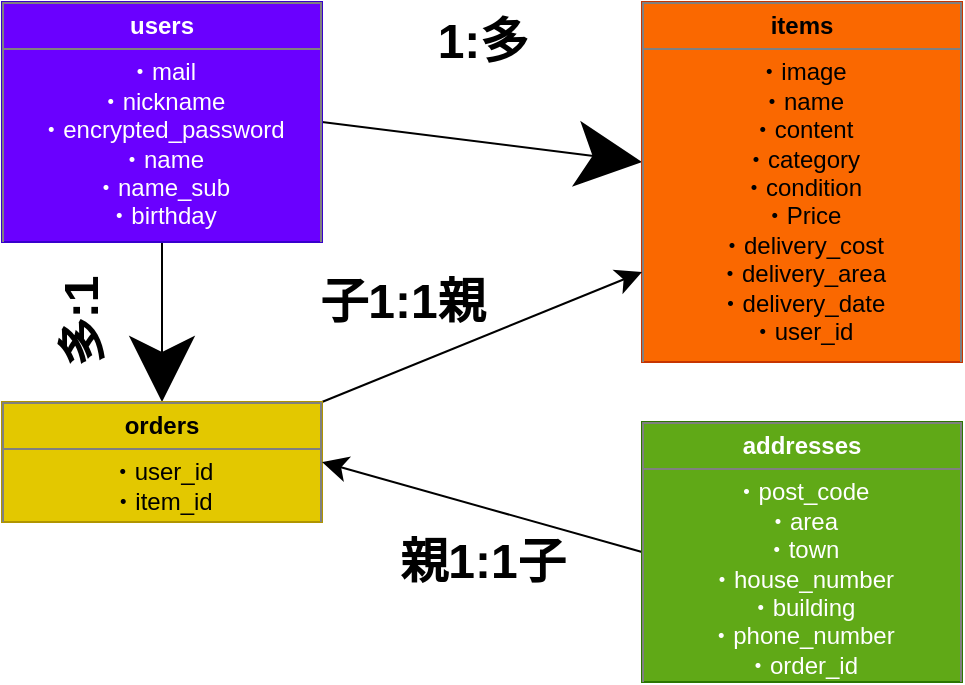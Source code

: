 <mxfile>
    <diagram id="TNoyiRiXXIk6oAbm5Dgm" name="ページ1">
        <mxGraphModel dx="529" dy="419" grid="1" gridSize="10" guides="1" tooltips="1" connect="1" arrows="1" fold="1" page="1" pageScale="1" pageWidth="827" pageHeight="1169" math="0" shadow="0">
            <root>
                <mxCell id="0"/>
                <mxCell id="1" parent="0"/>
                <mxCell id="2" style="edgeStyle=none;html=1;exitX=1;exitY=0.5;exitDx=0;exitDy=0;endSize=30;" edge="1" parent="1" source="4" target="5">
                    <mxGeometry relative="1" as="geometry"/>
                </mxCell>
                <mxCell id="3" style="edgeStyle=none;html=1;exitX=0.5;exitY=1;exitDx=0;exitDy=0;entryX=0.5;entryY=0;entryDx=0;entryDy=0;endSize=30;" edge="1" parent="1" source="4" target="7">
                    <mxGeometry relative="1" as="geometry"/>
                </mxCell>
                <mxCell id="4" value="&lt;table border=&quot;1&quot; width=&quot;100%&quot; height=&quot;100%&quot; cellpadding=&quot;4&quot; style=&quot;width:100%;height:100%;border-collapse:collapse;&quot;&gt;&lt;tbody&gt;&lt;tr&gt;&lt;th align=&quot;center&quot;&gt;users&lt;/th&gt;&lt;/tr&gt;&lt;tr&gt;&lt;td align=&quot;center&quot;&gt;・mail &lt;br&gt;・nickname&lt;br&gt;・encrypted_password&lt;br&gt;・name&lt;br&gt;・name_sub&lt;br&gt;・birthday&lt;br&gt;&lt;br&gt;&lt;br&gt;&lt;/td&gt;&lt;/tr&gt;&lt;tr&gt;&lt;td align=&quot;center&quot;&gt;&lt;br&gt;&lt;/td&gt;&lt;/tr&gt;&lt;/tbody&gt;&lt;/table&gt;" style="text;html=1;whiteSpace=wrap;overflow=fill;rounded=0;fillColor=#6a00ff;fontColor=#ffffff;strokeColor=#3700CC;" vertex="1" parent="1">
                    <mxGeometry x="40" y="40" width="160" height="120" as="geometry"/>
                </mxCell>
                <mxCell id="5" value="&lt;table border=&quot;1&quot; width=&quot;100%&quot; height=&quot;100%&quot; cellpadding=&quot;4&quot; style=&quot;width:100%;height:100%;border-collapse:collapse;&quot;&gt;&lt;tbody&gt;&lt;tr&gt;&lt;th align=&quot;center&quot;&gt;items&lt;/th&gt;&lt;/tr&gt;&lt;tr&gt;&lt;td align=&quot;center&quot;&gt;・image&lt;br&gt;・name&lt;br&gt;・content&lt;br&gt;・category&lt;br&gt;・condition&lt;br&gt;・Price&lt;br&gt;・delivery_cost&lt;br&gt;・delivery_area&lt;br&gt;・delivery_date&lt;br&gt;・user_id&lt;br&gt;&lt;br&gt;&lt;br&gt;&lt;br&gt;&lt;br&gt;&lt;/td&gt;&lt;/tr&gt;&lt;tr&gt;&lt;td align=&quot;center&quot;&gt;&lt;br&gt;&lt;/td&gt;&lt;/tr&gt;&lt;/tbody&gt;&lt;/table&gt;" style="text;html=1;whiteSpace=wrap;strokeColor=#C73500;fillColor=#fa6800;overflow=fill;fontColor=#000000;" vertex="1" parent="1">
                    <mxGeometry x="360" y="40" width="160" height="180" as="geometry"/>
                </mxCell>
                <mxCell id="6" style="edgeStyle=none;html=1;exitX=1;exitY=0;exitDx=0;exitDy=0;entryX=0;entryY=0.75;entryDx=0;entryDy=0;endSize=10;" edge="1" parent="1" source="7" target="5">
                    <mxGeometry relative="1" as="geometry"/>
                </mxCell>
                <mxCell id="7" value="&lt;table border=&quot;1&quot; width=&quot;100%&quot; height=&quot;100%&quot; cellpadding=&quot;4&quot; style=&quot;width:100%;height:100%;border-collapse:collapse;&quot;&gt;&lt;tbody&gt;&lt;tr&gt;&lt;th align=&quot;center&quot;&gt;orders&lt;/th&gt;&lt;/tr&gt;&lt;tr&gt;&lt;td align=&quot;center&quot;&gt;・user_id&lt;br&gt;・item_id&lt;br&gt;&lt;br&gt;&lt;br&gt;&lt;br&gt;&lt;br&gt;&lt;br&gt;&lt;br&gt;&lt;br&gt;&lt;/td&gt;&lt;/tr&gt;&lt;tr&gt;&lt;td align=&quot;center&quot;&gt;&lt;br&gt;&lt;/td&gt;&lt;/tr&gt;&lt;/tbody&gt;&lt;/table&gt;" style="text;html=1;whiteSpace=wrap;strokeColor=#B09500;fillColor=#e3c800;overflow=fill;fontColor=#000000;" vertex="1" parent="1">
                    <mxGeometry x="40" y="240" width="160" height="60" as="geometry"/>
                </mxCell>
                <mxCell id="8" style="edgeStyle=none;html=1;exitX=0;exitY=0.5;exitDx=0;exitDy=0;entryX=1;entryY=0.5;entryDx=0;entryDy=0;endSize=10;" edge="1" parent="1" source="9" target="7">
                    <mxGeometry relative="1" as="geometry"/>
                </mxCell>
                <mxCell id="9" value="&lt;table border=&quot;1&quot; width=&quot;100%&quot; height=&quot;100%&quot; cellpadding=&quot;4&quot; style=&quot;width:100%;height:100%;border-collapse:collapse;&quot;&gt;&lt;tbody&gt;&lt;tr&gt;&lt;th align=&quot;center&quot;&gt;addresses&lt;/th&gt;&lt;/tr&gt;&lt;tr&gt;&lt;td align=&quot;center&quot;&gt;・post_code&lt;br&gt;・area&lt;br&gt;・town&lt;br&gt;・house_number&lt;br&gt;・building&lt;br&gt;・phone_number&lt;br&gt;・order_id&lt;br&gt;&lt;br&gt;&lt;br&gt;&lt;/td&gt;&lt;/tr&gt;&lt;tr&gt;&lt;td align=&quot;center&quot;&gt;&lt;br&gt;&lt;/td&gt;&lt;/tr&gt;&lt;/tbody&gt;&lt;/table&gt;" style="text;html=1;whiteSpace=wrap;strokeColor=#2D7600;fillColor=#60a917;overflow=fill;fontColor=#ffffff;" vertex="1" parent="1">
                    <mxGeometry x="360" y="250" width="160" height="130" as="geometry"/>
                </mxCell>
                <mxCell id="10" value="1:多" style="text;strokeColor=none;fillColor=none;html=1;fontSize=24;fontStyle=1;verticalAlign=middle;align=center;" vertex="1" parent="1">
                    <mxGeometry x="230" y="40" width="100" height="40" as="geometry"/>
                </mxCell>
                <mxCell id="11" value="多:1" style="text;strokeColor=none;fillColor=none;html=1;fontSize=24;fontStyle=1;verticalAlign=middle;align=center;direction=south;flipV=1;flipH=1;horizontal=0;" vertex="1" parent="1">
                    <mxGeometry x="60" y="150" width="40" height="100" as="geometry"/>
                </mxCell>
                <mxCell id="12" value="子1:1親" style="text;strokeColor=none;fillColor=none;html=1;fontSize=24;fontStyle=1;verticalAlign=middle;align=center;" vertex="1" parent="1">
                    <mxGeometry x="190" y="170" width="100" height="40" as="geometry"/>
                </mxCell>
                <mxCell id="13" value="親1:1子" style="text;strokeColor=none;fillColor=none;html=1;fontSize=24;fontStyle=1;verticalAlign=middle;align=center;" vertex="1" parent="1">
                    <mxGeometry x="230" y="300" width="100" height="40" as="geometry"/>
                </mxCell>
            </root>
        </mxGraphModel>
    </diagram>
</mxfile>